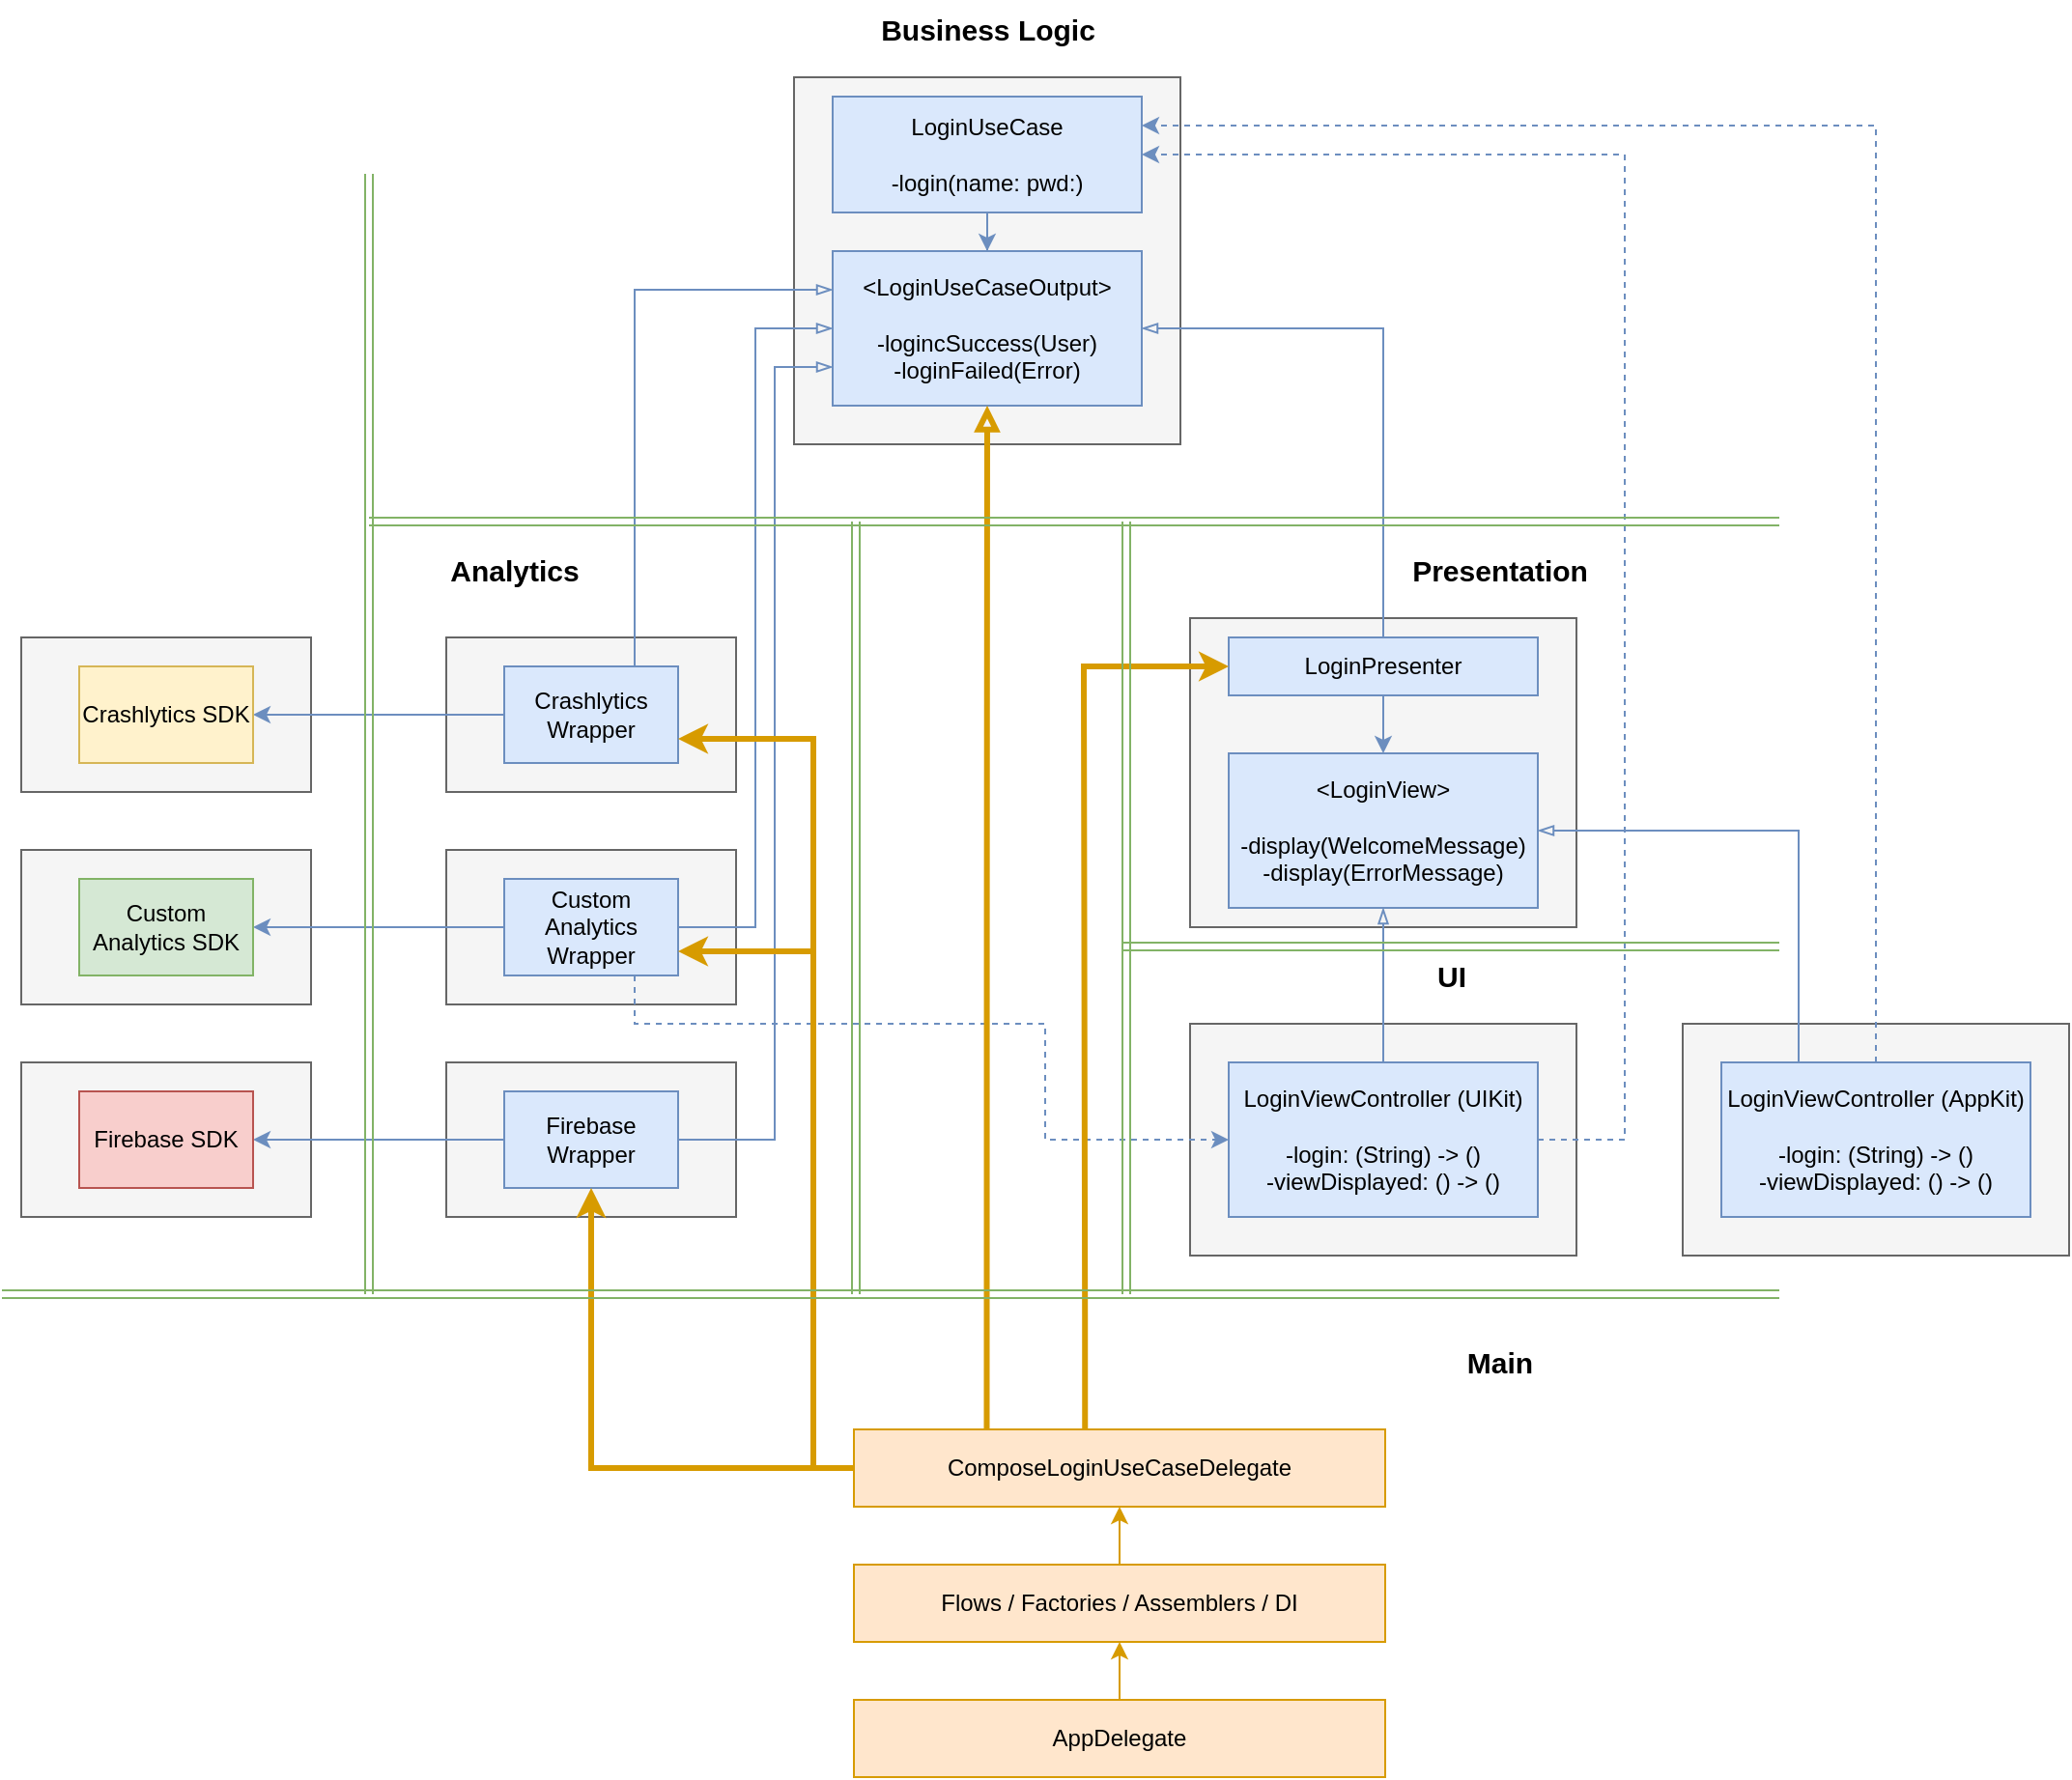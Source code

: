<mxfile version="24.4.0" type="device">
  <diagram name="Page-1" id="SxXlcWzUZOzrU7-Zz16d">
    <mxGraphModel dx="2053" dy="1086" grid="0" gridSize="10" guides="1" tooltips="1" connect="1" arrows="1" fold="1" page="0" pageScale="1" pageWidth="827" pageHeight="1169" math="0" shadow="0">
      <root>
        <mxCell id="0" />
        <mxCell id="1" parent="0" />
        <mxCell id="1h37Kkx2hQ9Zj4qHgpMF-26" value="" style="rounded=0;whiteSpace=wrap;html=1;fillColor=#f5f5f5;fontColor=#333333;strokeColor=#666666;" vertex="1" parent="1">
          <mxGeometry x="700" y="620" width="200" height="120" as="geometry" />
        </mxCell>
        <mxCell id="1h37Kkx2hQ9Zj4qHgpMF-27" value="" style="rounded=0;whiteSpace=wrap;html=1;fillColor=#f5f5f5;fontColor=#333333;strokeColor=#666666;" vertex="1" parent="1">
          <mxGeometry x="-160" y="420" width="150" height="80" as="geometry" />
        </mxCell>
        <mxCell id="1h37Kkx2hQ9Zj4qHgpMF-28" value="" style="rounded=0;whiteSpace=wrap;html=1;fillColor=#f5f5f5;fontColor=#333333;strokeColor=#666666;" vertex="1" parent="1">
          <mxGeometry x="-160" y="530" width="150" height="80" as="geometry" />
        </mxCell>
        <mxCell id="1h37Kkx2hQ9Zj4qHgpMF-29" value="" style="rounded=0;whiteSpace=wrap;html=1;fillColor=#f5f5f5;fontColor=#333333;strokeColor=#666666;" vertex="1" parent="1">
          <mxGeometry x="-160" y="640" width="150" height="80" as="geometry" />
        </mxCell>
        <mxCell id="1h37Kkx2hQ9Zj4qHgpMF-30" value="" style="rounded=0;whiteSpace=wrap;html=1;fillColor=#f5f5f5;fontColor=#333333;strokeColor=#666666;" vertex="1" parent="1">
          <mxGeometry x="445" y="620" width="200" height="120" as="geometry" />
        </mxCell>
        <mxCell id="1h37Kkx2hQ9Zj4qHgpMF-31" value="" style="rounded=0;whiteSpace=wrap;html=1;fillColor=#f5f5f5;fontColor=#333333;strokeColor=#666666;" vertex="1" parent="1">
          <mxGeometry x="240" y="130" width="200" height="190" as="geometry" />
        </mxCell>
        <mxCell id="1h37Kkx2hQ9Zj4qHgpMF-32" value="Business Logic" style="text;html=1;align=center;verticalAlign=middle;resizable=0;points=[];autosize=1;strokeColor=none;fillColor=none;fontStyle=1;fontSize=15;" vertex="1" parent="1">
          <mxGeometry x="275" y="90" width="130" height="30" as="geometry" />
        </mxCell>
        <mxCell id="1h37Kkx2hQ9Zj4qHgpMF-33" style="edgeStyle=orthogonalEdgeStyle;rounded=0;orthogonalLoop=1;jettySize=auto;html=1;entryX=0.5;entryY=0;entryDx=0;entryDy=0;strokeColor=#6c8ebf;fillColor=#dae8fc;" edge="1" parent="1" source="1h37Kkx2hQ9Zj4qHgpMF-34" target="1h37Kkx2hQ9Zj4qHgpMF-35">
          <mxGeometry relative="1" as="geometry" />
        </mxCell>
        <mxCell id="1h37Kkx2hQ9Zj4qHgpMF-34" value="LoginUseCase&lt;br&gt;&lt;br&gt;-login(name: pwd:)" style="rounded=0;whiteSpace=wrap;html=1;fillColor=#dae8fc;strokeColor=#6c8ebf;" vertex="1" parent="1">
          <mxGeometry x="260" y="140" width="160" height="60" as="geometry" />
        </mxCell>
        <mxCell id="1h37Kkx2hQ9Zj4qHgpMF-35" value="&amp;lt;LoginUseCaseOutput&amp;gt;&lt;br&gt;&lt;br&gt;-logincSuccess(User)&lt;br&gt;-loginFailed(Error)" style="rounded=0;whiteSpace=wrap;html=1;fillColor=#dae8fc;strokeColor=#6c8ebf;" vertex="1" parent="1">
          <mxGeometry x="260" y="220" width="160" height="80" as="geometry" />
        </mxCell>
        <mxCell id="1h37Kkx2hQ9Zj4qHgpMF-36" value="Presentation" style="text;html=1;align=center;verticalAlign=middle;resizable=0;points=[];autosize=1;strokeColor=none;fillColor=none;fontStyle=1;fontSize=15;" vertex="1" parent="1">
          <mxGeometry x="550" y="370" width="110" height="30" as="geometry" />
        </mxCell>
        <mxCell id="1h37Kkx2hQ9Zj4qHgpMF-37" value="" style="rounded=0;whiteSpace=wrap;html=1;fillColor=#f5f5f5;fontColor=#333333;strokeColor=#666666;" vertex="1" parent="1">
          <mxGeometry x="445" y="410" width="200" height="160" as="geometry" />
        </mxCell>
        <mxCell id="1h37Kkx2hQ9Zj4qHgpMF-38" style="edgeStyle=orthogonalEdgeStyle;rounded=0;orthogonalLoop=1;jettySize=auto;html=1;exitX=0.5;exitY=1;exitDx=0;exitDy=0;fillColor=#dae8fc;strokeColor=#6c8ebf;" edge="1" parent="1" source="1h37Kkx2hQ9Zj4qHgpMF-40" target="1h37Kkx2hQ9Zj4qHgpMF-41">
          <mxGeometry relative="1" as="geometry" />
        </mxCell>
        <mxCell id="1h37Kkx2hQ9Zj4qHgpMF-39" style="edgeStyle=orthogonalEdgeStyle;rounded=0;orthogonalLoop=1;jettySize=auto;html=1;exitX=0.5;exitY=0;exitDx=0;exitDy=0;entryX=1;entryY=0.5;entryDx=0;entryDy=0;fillColor=#dae8fc;strokeColor=#6c8ebf;endArrow=blockThin;endFill=0;" edge="1" parent="1" source="1h37Kkx2hQ9Zj4qHgpMF-40" target="1h37Kkx2hQ9Zj4qHgpMF-35">
          <mxGeometry relative="1" as="geometry" />
        </mxCell>
        <mxCell id="1h37Kkx2hQ9Zj4qHgpMF-40" value="LoginPresenter" style="rounded=0;whiteSpace=wrap;html=1;fillColor=#dae8fc;strokeColor=#6c8ebf;" vertex="1" parent="1">
          <mxGeometry x="465" y="420" width="160" height="30" as="geometry" />
        </mxCell>
        <mxCell id="1h37Kkx2hQ9Zj4qHgpMF-41" value="&amp;lt;LoginView&amp;gt;&lt;br&gt;&lt;br&gt;-display(WelcomeMessage)&lt;br&gt;-display(ErrorMessage)" style="rounded=0;whiteSpace=wrap;html=1;fillColor=#dae8fc;strokeColor=#6c8ebf;" vertex="1" parent="1">
          <mxGeometry x="465" y="480" width="160" height="80" as="geometry" />
        </mxCell>
        <mxCell id="1h37Kkx2hQ9Zj4qHgpMF-42" style="edgeStyle=orthogonalEdgeStyle;rounded=0;orthogonalLoop=1;jettySize=auto;html=1;exitX=0.5;exitY=0;exitDx=0;exitDy=0;endArrow=blockThin;strokeColor=#6c8ebf;fillColor=#dae8fc;endFill=0;" edge="1" parent="1" source="1h37Kkx2hQ9Zj4qHgpMF-44" target="1h37Kkx2hQ9Zj4qHgpMF-41">
          <mxGeometry relative="1" as="geometry" />
        </mxCell>
        <mxCell id="1h37Kkx2hQ9Zj4qHgpMF-43" style="edgeStyle=orthogonalEdgeStyle;rounded=0;orthogonalLoop=1;jettySize=auto;html=1;exitX=1;exitY=0.5;exitDx=0;exitDy=0;entryX=1;entryY=0.5;entryDx=0;entryDy=0;endArrow=classic;strokeColor=#6c8ebf;fillColor=#dae8fc;endFill=1;dashed=1;" edge="1" parent="1" source="1h37Kkx2hQ9Zj4qHgpMF-44" target="1h37Kkx2hQ9Zj4qHgpMF-34">
          <mxGeometry relative="1" as="geometry">
            <Array as="points">
              <mxPoint x="670" y="680" />
              <mxPoint x="670" y="170" />
            </Array>
          </mxGeometry>
        </mxCell>
        <mxCell id="1h37Kkx2hQ9Zj4qHgpMF-44" value="LoginViewController (UIKit)&lt;br&gt;&lt;br&gt;-login: (String) -&amp;gt; ()&lt;br&gt;-viewDisplayed: () -&amp;gt; ()" style="rounded=0;whiteSpace=wrap;html=1;fillColor=#dae8fc;strokeColor=#6c8ebf;" vertex="1" parent="1">
          <mxGeometry x="465" y="640" width="160" height="80" as="geometry" />
        </mxCell>
        <mxCell id="1h37Kkx2hQ9Zj4qHgpMF-45" value="" style="rounded=0;whiteSpace=wrap;html=1;fillColor=#f5f5f5;fontColor=#333333;strokeColor=#666666;" vertex="1" parent="1">
          <mxGeometry x="60" y="420" width="150" height="80" as="geometry" />
        </mxCell>
        <mxCell id="1h37Kkx2hQ9Zj4qHgpMF-46" style="edgeStyle=orthogonalEdgeStyle;rounded=0;orthogonalLoop=1;jettySize=auto;html=1;exitX=0;exitY=0.5;exitDx=0;exitDy=0;strokeColor=#6c8ebf;fillColor=#dae8fc;" edge="1" parent="1" source="1h37Kkx2hQ9Zj4qHgpMF-48" target="1h37Kkx2hQ9Zj4qHgpMF-59">
          <mxGeometry relative="1" as="geometry" />
        </mxCell>
        <mxCell id="1h37Kkx2hQ9Zj4qHgpMF-47" style="edgeStyle=orthogonalEdgeStyle;rounded=0;orthogonalLoop=1;jettySize=auto;html=1;exitX=0.75;exitY=0;exitDx=0;exitDy=0;entryX=0;entryY=0.25;entryDx=0;entryDy=0;endArrow=blockThin;strokeColor=#6c8ebf;fillColor=#dae8fc;endFill=0;" edge="1" parent="1" source="1h37Kkx2hQ9Zj4qHgpMF-48" target="1h37Kkx2hQ9Zj4qHgpMF-35">
          <mxGeometry relative="1" as="geometry" />
        </mxCell>
        <mxCell id="1h37Kkx2hQ9Zj4qHgpMF-48" value="Crashlytics Wrapper" style="rounded=0;whiteSpace=wrap;html=1;fillColor=#dae8fc;strokeColor=#6c8ebf;" vertex="1" parent="1">
          <mxGeometry x="90" y="435" width="90" height="50" as="geometry" />
        </mxCell>
        <mxCell id="1h37Kkx2hQ9Zj4qHgpMF-49" value="Analytics" style="text;html=1;align=center;verticalAlign=middle;resizable=0;points=[];autosize=1;strokeColor=none;fillColor=none;fontStyle=1;fontSize=15;" vertex="1" parent="1">
          <mxGeometry x="50" y="370" width="90" height="30" as="geometry" />
        </mxCell>
        <mxCell id="1h37Kkx2hQ9Zj4qHgpMF-50" value="" style="rounded=0;whiteSpace=wrap;html=1;fillColor=#f5f5f5;fontColor=#333333;strokeColor=#666666;" vertex="1" parent="1">
          <mxGeometry x="60" y="530" width="150" height="80" as="geometry" />
        </mxCell>
        <mxCell id="1h37Kkx2hQ9Zj4qHgpMF-51" style="edgeStyle=orthogonalEdgeStyle;rounded=0;orthogonalLoop=1;jettySize=auto;html=1;exitX=1;exitY=0.5;exitDx=0;exitDy=0;entryX=0;entryY=0.5;entryDx=0;entryDy=0;endArrow=blockThin;strokeColor=#6c8ebf;fillColor=#dae8fc;endFill=0;" edge="1" parent="1" source="1h37Kkx2hQ9Zj4qHgpMF-54" target="1h37Kkx2hQ9Zj4qHgpMF-35">
          <mxGeometry relative="1" as="geometry" />
        </mxCell>
        <mxCell id="1h37Kkx2hQ9Zj4qHgpMF-52" style="edgeStyle=orthogonalEdgeStyle;rounded=0;orthogonalLoop=1;jettySize=auto;html=1;exitX=0;exitY=0.5;exitDx=0;exitDy=0;entryX=1;entryY=0.5;entryDx=0;entryDy=0;strokeColor=#6c8ebf;fillColor=#dae8fc;" edge="1" parent="1" source="1h37Kkx2hQ9Zj4qHgpMF-54" target="1h37Kkx2hQ9Zj4qHgpMF-60">
          <mxGeometry relative="1" as="geometry" />
        </mxCell>
        <mxCell id="1h37Kkx2hQ9Zj4qHgpMF-53" style="edgeStyle=orthogonalEdgeStyle;rounded=0;orthogonalLoop=1;jettySize=auto;html=1;exitX=0.75;exitY=1;exitDx=0;exitDy=0;entryX=0;entryY=0.5;entryDx=0;entryDy=0;strokeColor=#6c8ebf;fillColor=#dae8fc;endFill=1;dashed=1;" edge="1" parent="1" source="1h37Kkx2hQ9Zj4qHgpMF-54" target="1h37Kkx2hQ9Zj4qHgpMF-44">
          <mxGeometry relative="1" as="geometry">
            <Array as="points">
              <mxPoint x="157" y="620" />
              <mxPoint x="370" y="620" />
              <mxPoint x="370" y="680" />
            </Array>
          </mxGeometry>
        </mxCell>
        <mxCell id="1h37Kkx2hQ9Zj4qHgpMF-54" value="Custom Analytics Wrapper" style="rounded=0;whiteSpace=wrap;html=1;fillColor=#dae8fc;strokeColor=#6c8ebf;" vertex="1" parent="1">
          <mxGeometry x="90" y="545" width="90" height="50" as="geometry" />
        </mxCell>
        <mxCell id="1h37Kkx2hQ9Zj4qHgpMF-55" value="" style="rounded=0;whiteSpace=wrap;html=1;fillColor=#f5f5f5;fontColor=#333333;strokeColor=#666666;" vertex="1" parent="1">
          <mxGeometry x="60" y="640" width="150" height="80" as="geometry" />
        </mxCell>
        <mxCell id="1h37Kkx2hQ9Zj4qHgpMF-56" style="edgeStyle=orthogonalEdgeStyle;rounded=0;orthogonalLoop=1;jettySize=auto;html=1;exitX=1;exitY=0.5;exitDx=0;exitDy=0;entryX=0;entryY=0.75;entryDx=0;entryDy=0;endArrow=blockThin;strokeColor=#6c8ebf;fillColor=#dae8fc;endFill=0;" edge="1" parent="1" source="1h37Kkx2hQ9Zj4qHgpMF-58" target="1h37Kkx2hQ9Zj4qHgpMF-35">
          <mxGeometry relative="1" as="geometry">
            <Array as="points">
              <mxPoint x="230" y="680" />
              <mxPoint x="230" y="280" />
            </Array>
          </mxGeometry>
        </mxCell>
        <mxCell id="1h37Kkx2hQ9Zj4qHgpMF-57" style="edgeStyle=orthogonalEdgeStyle;rounded=0;orthogonalLoop=1;jettySize=auto;html=1;exitX=0;exitY=0.5;exitDx=0;exitDy=0;strokeColor=#6c8ebf;fillColor=#dae8fc;" edge="1" parent="1" source="1h37Kkx2hQ9Zj4qHgpMF-58" target="1h37Kkx2hQ9Zj4qHgpMF-61">
          <mxGeometry relative="1" as="geometry" />
        </mxCell>
        <mxCell id="1h37Kkx2hQ9Zj4qHgpMF-58" value="Firebase Wrapper" style="rounded=0;whiteSpace=wrap;html=1;fillColor=#dae8fc;strokeColor=#6c8ebf;" vertex="1" parent="1">
          <mxGeometry x="90" y="655" width="90" height="50" as="geometry" />
        </mxCell>
        <mxCell id="1h37Kkx2hQ9Zj4qHgpMF-59" value="Crashlytics SDK" style="rounded=0;whiteSpace=wrap;html=1;fillColor=#fff2cc;strokeColor=#d6b656;" vertex="1" parent="1">
          <mxGeometry x="-130" y="435" width="90" height="50" as="geometry" />
        </mxCell>
        <mxCell id="1h37Kkx2hQ9Zj4qHgpMF-60" value="Custom Analytics SDK" style="rounded=0;whiteSpace=wrap;html=1;fillColor=#d5e8d4;strokeColor=#82b366;" vertex="1" parent="1">
          <mxGeometry x="-130" y="545" width="90" height="50" as="geometry" />
        </mxCell>
        <mxCell id="1h37Kkx2hQ9Zj4qHgpMF-61" value="Firebase SDK" style="rounded=0;whiteSpace=wrap;html=1;fillColor=#f8cecc;strokeColor=#b85450;" vertex="1" parent="1">
          <mxGeometry x="-130" y="655" width="90" height="50" as="geometry" />
        </mxCell>
        <mxCell id="1h37Kkx2hQ9Zj4qHgpMF-62" value="UI" style="text;html=1;align=center;verticalAlign=middle;resizable=0;points=[];autosize=1;strokeColor=none;fillColor=none;fontStyle=1;fontSize=15;" vertex="1" parent="1">
          <mxGeometry x="560" y="580" width="40" height="30" as="geometry" />
        </mxCell>
        <mxCell id="1h37Kkx2hQ9Zj4qHgpMF-63" style="edgeStyle=orthogonalEdgeStyle;rounded=0;orthogonalLoop=1;jettySize=auto;html=1;exitX=0.25;exitY=0;exitDx=0;exitDy=0;entryX=1;entryY=0.5;entryDx=0;entryDy=0;endArrow=blockThin;strokeColor=#6c8ebf;fillColor=#dae8fc;endFill=0;" edge="1" parent="1" source="1h37Kkx2hQ9Zj4qHgpMF-65" target="1h37Kkx2hQ9Zj4qHgpMF-41">
          <mxGeometry relative="1" as="geometry" />
        </mxCell>
        <mxCell id="1h37Kkx2hQ9Zj4qHgpMF-64" style="edgeStyle=orthogonalEdgeStyle;rounded=0;orthogonalLoop=1;jettySize=auto;html=1;exitX=0.5;exitY=0;exitDx=0;exitDy=0;entryX=1;entryY=0.25;entryDx=0;entryDy=0;strokeColor=#6c8ebf;fillColor=#dae8fc;endFill=1;dashed=1;" edge="1" parent="1" source="1h37Kkx2hQ9Zj4qHgpMF-65" target="1h37Kkx2hQ9Zj4qHgpMF-34">
          <mxGeometry relative="1" as="geometry">
            <mxPoint x="730" y="280" as="targetPoint" />
          </mxGeometry>
        </mxCell>
        <mxCell id="1h37Kkx2hQ9Zj4qHgpMF-65" value="LoginViewController (AppKit)&lt;br&gt;&lt;br&gt;-login: (String) -&amp;gt; ()&lt;br&gt;-viewDisplayed: () -&amp;gt; ()" style="rounded=0;whiteSpace=wrap;html=1;fillColor=#dae8fc;strokeColor=#6c8ebf;" vertex="1" parent="1">
          <mxGeometry x="720" y="640" width="160" height="80" as="geometry" />
        </mxCell>
        <mxCell id="1h37Kkx2hQ9Zj4qHgpMF-66" style="edgeStyle=orthogonalEdgeStyle;rounded=0;orthogonalLoop=1;jettySize=auto;html=1;exitX=0.25;exitY=0;exitDx=0;exitDy=0;entryX=0.5;entryY=1;entryDx=0;entryDy=0;fillColor=#ffe6cc;strokeColor=#d79b00;strokeWidth=3;endArrow=block;endFill=0;" edge="1" parent="1" source="1h37Kkx2hQ9Zj4qHgpMF-71" target="1h37Kkx2hQ9Zj4qHgpMF-35">
          <mxGeometry relative="1" as="geometry" />
        </mxCell>
        <mxCell id="1h37Kkx2hQ9Zj4qHgpMF-67" style="edgeStyle=orthogonalEdgeStyle;rounded=0;orthogonalLoop=1;jettySize=auto;html=1;exitX=0;exitY=0.5;exitDx=0;exitDy=0;entryX=0.5;entryY=1;entryDx=0;entryDy=0;fillColor=#ffe6cc;strokeColor=#d79b00;strokeWidth=3;" edge="1" parent="1" source="1h37Kkx2hQ9Zj4qHgpMF-71" target="1h37Kkx2hQ9Zj4qHgpMF-58">
          <mxGeometry relative="1" as="geometry" />
        </mxCell>
        <mxCell id="1h37Kkx2hQ9Zj4qHgpMF-68" style="edgeStyle=orthogonalEdgeStyle;rounded=0;orthogonalLoop=1;jettySize=auto;html=1;exitX=0;exitY=0.5;exitDx=0;exitDy=0;entryX=1;entryY=0.75;entryDx=0;entryDy=0;fillColor=#ffe6cc;strokeColor=#d79b00;strokeWidth=3;" edge="1" parent="1" source="1h37Kkx2hQ9Zj4qHgpMF-71" target="1h37Kkx2hQ9Zj4qHgpMF-54">
          <mxGeometry relative="1" as="geometry">
            <Array as="points">
              <mxPoint x="250" y="850" />
              <mxPoint x="250" y="583" />
            </Array>
          </mxGeometry>
        </mxCell>
        <mxCell id="1h37Kkx2hQ9Zj4qHgpMF-69" style="edgeStyle=orthogonalEdgeStyle;rounded=0;orthogonalLoop=1;jettySize=auto;html=1;exitX=0;exitY=0.5;exitDx=0;exitDy=0;entryX=1;entryY=0.75;entryDx=0;entryDy=0;fillColor=#ffe6cc;strokeColor=#d79b00;strokeWidth=3;" edge="1" parent="1" source="1h37Kkx2hQ9Zj4qHgpMF-71" target="1h37Kkx2hQ9Zj4qHgpMF-48">
          <mxGeometry relative="1" as="geometry">
            <Array as="points">
              <mxPoint x="250" y="850" />
              <mxPoint x="250" y="473" />
            </Array>
          </mxGeometry>
        </mxCell>
        <mxCell id="1h37Kkx2hQ9Zj4qHgpMF-70" style="edgeStyle=orthogonalEdgeStyle;rounded=0;orthogonalLoop=1;jettySize=auto;html=1;entryX=0;entryY=0.5;entryDx=0;entryDy=0;strokeColor=#d79b00;fillColor=#ffe6cc;strokeWidth=3;exitX=0.435;exitY=-0.005;exitDx=0;exitDy=0;exitPerimeter=0;" edge="1" parent="1" source="1h37Kkx2hQ9Zj4qHgpMF-71" target="1h37Kkx2hQ9Zj4qHgpMF-40">
          <mxGeometry relative="1" as="geometry">
            <mxPoint x="390" y="790" as="sourcePoint" />
            <Array as="points">
              <mxPoint x="391" y="770" />
              <mxPoint x="390" y="770" />
              <mxPoint x="390" y="435" />
            </Array>
          </mxGeometry>
        </mxCell>
        <mxCell id="1h37Kkx2hQ9Zj4qHgpMF-71" value="ComposeLoginUseCaseDelegate" style="rounded=0;whiteSpace=wrap;html=1;fillColor=#ffe6cc;strokeColor=#d79b00;" vertex="1" parent="1">
          <mxGeometry x="271" y="830" width="275" height="40" as="geometry" />
        </mxCell>
        <mxCell id="1h37Kkx2hQ9Zj4qHgpMF-72" style="edgeStyle=orthogonalEdgeStyle;rounded=0;orthogonalLoop=1;jettySize=auto;html=1;exitX=0.5;exitY=0;exitDx=0;exitDy=0;entryX=0.5;entryY=1;entryDx=0;entryDy=0;fillColor=#ffe6cc;strokeColor=#d79b00;" edge="1" parent="1" source="1h37Kkx2hQ9Zj4qHgpMF-73" target="1h37Kkx2hQ9Zj4qHgpMF-71">
          <mxGeometry relative="1" as="geometry" />
        </mxCell>
        <mxCell id="1h37Kkx2hQ9Zj4qHgpMF-73" value="Flows / Factories / Assemblers / DI" style="rounded=0;whiteSpace=wrap;html=1;fillColor=#ffe6cc;strokeColor=#d79b00;" vertex="1" parent="1">
          <mxGeometry x="271" y="900" width="275" height="40" as="geometry" />
        </mxCell>
        <mxCell id="1h37Kkx2hQ9Zj4qHgpMF-74" style="edgeStyle=orthogonalEdgeStyle;rounded=0;orthogonalLoop=1;jettySize=auto;html=1;exitX=0.5;exitY=0;exitDx=0;exitDy=0;entryX=0.5;entryY=1;entryDx=0;entryDy=0;fillColor=#ffe6cc;strokeColor=#d79b00;" edge="1" parent="1" source="1h37Kkx2hQ9Zj4qHgpMF-75" target="1h37Kkx2hQ9Zj4qHgpMF-73">
          <mxGeometry relative="1" as="geometry" />
        </mxCell>
        <mxCell id="1h37Kkx2hQ9Zj4qHgpMF-75" value="AppDelegate" style="rounded=0;whiteSpace=wrap;html=1;fillColor=#ffe6cc;strokeColor=#d79b00;" vertex="1" parent="1">
          <mxGeometry x="271" y="970" width="275" height="40" as="geometry" />
        </mxCell>
        <mxCell id="1h37Kkx2hQ9Zj4qHgpMF-76" value="Main" style="text;html=1;align=center;verticalAlign=middle;resizable=0;points=[];autosize=1;strokeColor=none;fillColor=none;fontStyle=1;fontSize=15;" vertex="1" parent="1">
          <mxGeometry x="575" y="780" width="60" height="30" as="geometry" />
        </mxCell>
        <mxCell id="1h37Kkx2hQ9Zj4qHgpMF-77" value="" style="shape=link;html=1;rounded=0;fillColor=#d5e8d4;strokeColor=#82b366;" edge="1" parent="1">
          <mxGeometry width="100" relative="1" as="geometry">
            <mxPoint x="-170" y="760" as="sourcePoint" />
            <mxPoint x="750" y="760" as="targetPoint" />
          </mxGeometry>
        </mxCell>
        <mxCell id="1h37Kkx2hQ9Zj4qHgpMF-78" value="" style="shape=link;html=1;rounded=0;fillColor=#d5e8d4;strokeColor=#82b366;" edge="1" parent="1">
          <mxGeometry width="100" relative="1" as="geometry">
            <mxPoint x="20" y="180" as="sourcePoint" />
            <mxPoint x="20" y="760" as="targetPoint" />
          </mxGeometry>
        </mxCell>
        <mxCell id="1h37Kkx2hQ9Zj4qHgpMF-79" value="" style="shape=link;html=1;rounded=0;fillColor=#d5e8d4;strokeColor=#82b366;" edge="1" parent="1">
          <mxGeometry width="100" relative="1" as="geometry">
            <mxPoint x="272" y="360" as="sourcePoint" />
            <mxPoint x="272" y="760" as="targetPoint" />
          </mxGeometry>
        </mxCell>
        <mxCell id="1h37Kkx2hQ9Zj4qHgpMF-80" value="" style="shape=link;html=1;rounded=0;fillColor=#d5e8d4;strokeColor=#82b366;" edge="1" parent="1">
          <mxGeometry width="100" relative="1" as="geometry">
            <mxPoint x="412" y="360" as="sourcePoint" />
            <mxPoint x="412" y="760" as="targetPoint" />
          </mxGeometry>
        </mxCell>
        <mxCell id="1h37Kkx2hQ9Zj4qHgpMF-81" value="" style="shape=link;html=1;rounded=0;fillColor=#d5e8d4;strokeColor=#82b366;" edge="1" parent="1">
          <mxGeometry width="100" relative="1" as="geometry">
            <mxPoint x="410" y="580" as="sourcePoint" />
            <mxPoint x="750" y="580" as="targetPoint" />
          </mxGeometry>
        </mxCell>
        <mxCell id="1h37Kkx2hQ9Zj4qHgpMF-82" value="" style="shape=link;html=1;rounded=0;fillColor=#d5e8d4;strokeColor=#82b366;" edge="1" parent="1">
          <mxGeometry width="100" relative="1" as="geometry">
            <mxPoint x="20" y="360" as="sourcePoint" />
            <mxPoint x="750" y="360" as="targetPoint" />
          </mxGeometry>
        </mxCell>
      </root>
    </mxGraphModel>
  </diagram>
</mxfile>
